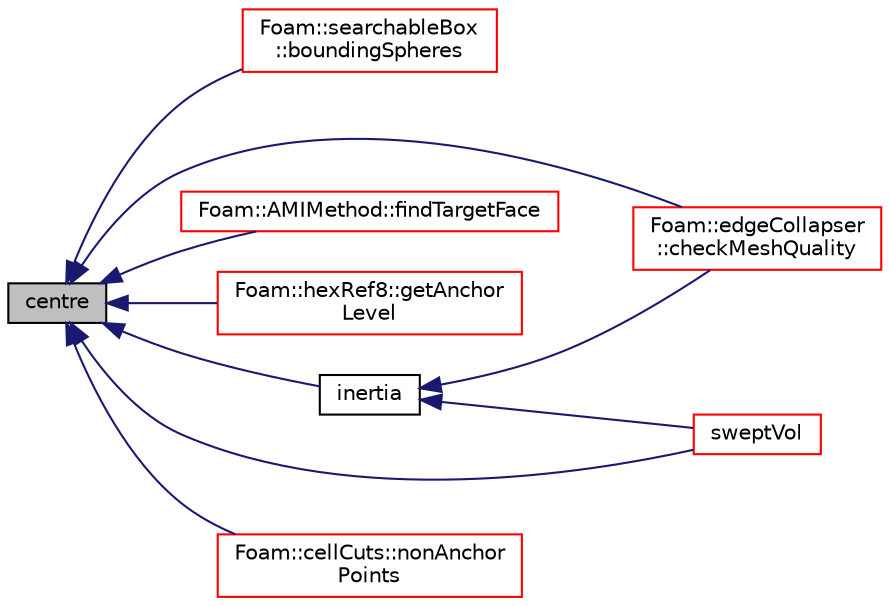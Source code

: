 digraph "centre"
{
  bgcolor="transparent";
  edge [fontname="Helvetica",fontsize="10",labelfontname="Helvetica",labelfontsize="10"];
  node [fontname="Helvetica",fontsize="10",shape=record];
  rankdir="LR";
  Node1 [label="centre",height=0.2,width=0.4,color="black", fillcolor="grey75", style="filled", fontcolor="black"];
  Node1 -> Node2 [dir="back",color="midnightblue",fontsize="10",style="solid",fontname="Helvetica"];
  Node2 [label="Foam::searchableBox\l::boundingSpheres",height=0.2,width=0.4,color="red",URL="$a02315.html#af4690dee4a2416d50cd4376b4f6fad03",tooltip="Get bounding spheres (centre and radius squared), one per element. "];
  Node1 -> Node3 [dir="back",color="midnightblue",fontsize="10",style="solid",fontname="Helvetica"];
  Node3 [label="Foam::edgeCollapser\l::checkMeshQuality",height=0.2,width=0.4,color="red",URL="$a00622.html#a05c592dbdbe3fcc0728c2595750b5982",tooltip="Check mesh and mark points on faces in error. "];
  Node1 -> Node4 [dir="back",color="midnightblue",fontsize="10",style="solid",fontname="Helvetica"];
  Node4 [label="Foam::AMIMethod::findTargetFace",height=0.2,width=0.4,color="red",URL="$a00048.html#a9027f4dc512aeaddb9ea5d1884e4a229",tooltip="Find face on target patch that overlaps source face. "];
  Node1 -> Node5 [dir="back",color="midnightblue",fontsize="10",style="solid",fontname="Helvetica"];
  Node5 [label="Foam::hexRef8::getAnchor\lLevel",height=0.2,width=0.4,color="red",URL="$a01022.html#a0abcd99a610e037c74e2266ba4ae2418",tooltip="Gets level such that the face has four points <= level. "];
  Node1 -> Node6 [dir="back",color="midnightblue",fontsize="10",style="solid",fontname="Helvetica"];
  Node6 [label="inertia",height=0.2,width=0.4,color="black",URL="$a00725.html#a38e92242b757bbe85380e5641c80449f",tooltip="Return the inertia tensor, with optional reference. "];
  Node6 -> Node3 [dir="back",color="midnightblue",fontsize="10",style="solid",fontname="Helvetica"];
  Node6 -> Node7 [dir="back",color="midnightblue",fontsize="10",style="solid",fontname="Helvetica"];
  Node7 [label="sweptVol",height=0.2,width=0.4,color="red",URL="$a00725.html#a7e58cea31a613e714852ea57fb38651f",tooltip="Return the volume swept out by the face when its points move. "];
  Node1 -> Node8 [dir="back",color="midnightblue",fontsize="10",style="solid",fontname="Helvetica"];
  Node8 [label="Foam::cellCuts::nonAnchor\lPoints",height=0.2,width=0.4,color="red",URL="$a00207.html#a8787009bd3255baa9c0480bbe3df17e3",tooltip="Invert anchor point selection. "];
  Node1 -> Node7 [dir="back",color="midnightblue",fontsize="10",style="solid",fontname="Helvetica"];
}
